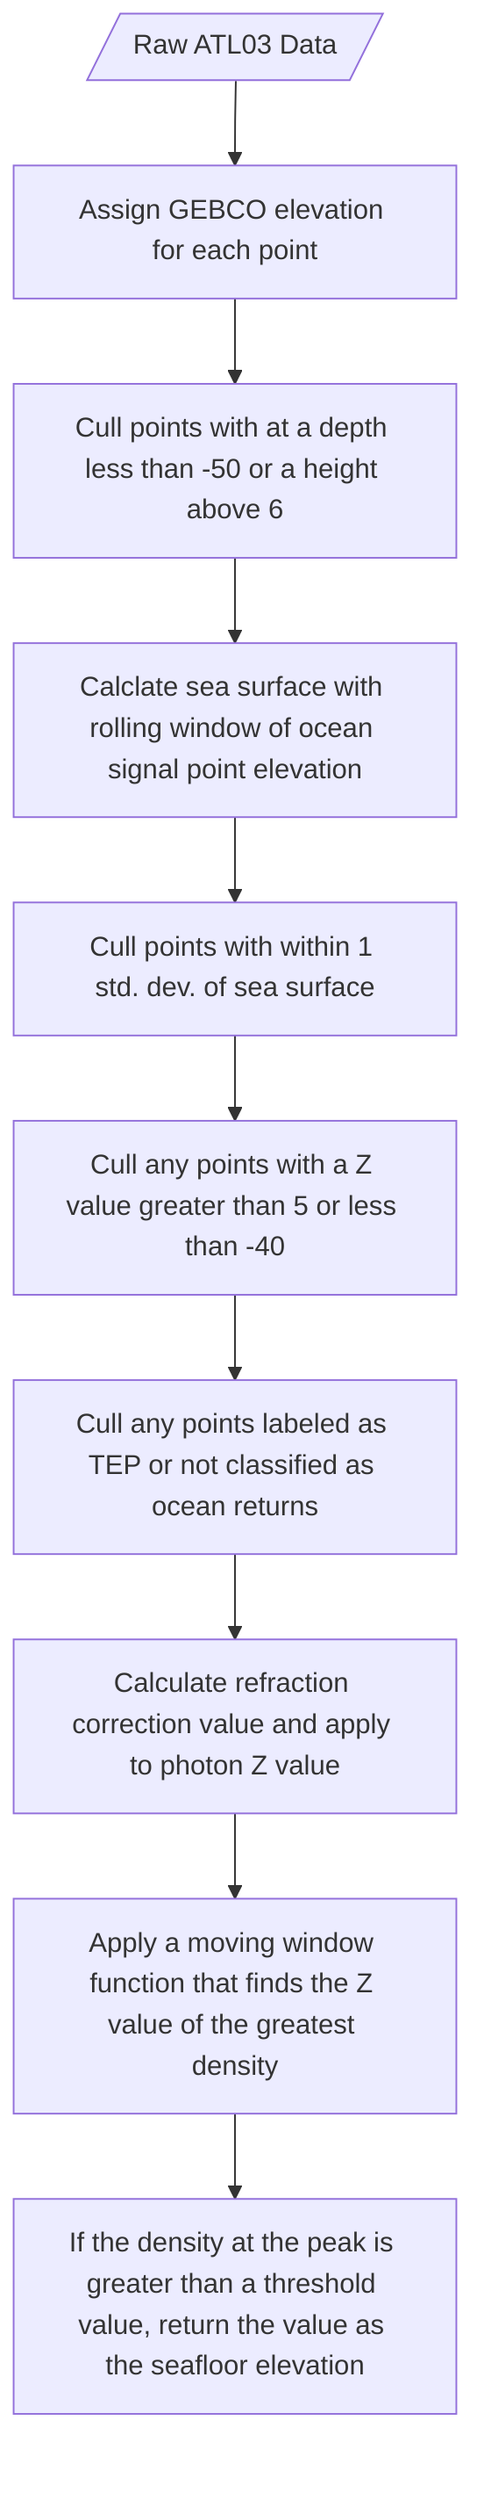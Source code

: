flowchart TD
    rawdata[/Raw ATL03 Data/] --> addgeb[Assign GEBCO elevation for each point]
    addgeb --> horizcull[Cull points with at a depth less than -50 or a height above 6]
    horizcull --> sealevelcalc[Calclate sea surface with rolling window of ocean signal point elevation]
    sealevelcalc --> seasurfcull[Cull points with within 1 std. dev. of sea surface]
    seasurfcull --> vertcull[Cull any points with a Z value greater than 5 or less than -40]
    vertcull --> filtertep[Cull any points labeled as TEP or not classified as ocean returns]
    filtertep --> refr[Calculate refraction correction value and apply to photon Z value]
    refr --> mvwindow[Apply a moving window function that finds the Z value of the greatest density]
    mvwindow --> filterkde[If the density at the peak is greater than a threshold value, return the value as the seafloor elevation]